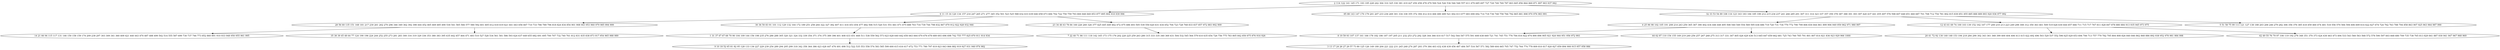 digraph true_tree {
	"0" -> "1"
	"1" -> "2"
	"0" -> "3"
	"2" -> "4"
	"1" -> "5"
	"5" -> "6"
	"0" -> "7"
	"7" -> "8"
	"7" -> "9"
	"8" -> "10"
	"1" -> "11"
	"2" -> "12"
	"10" -> "13"
	"9" -> "14"
	"8" -> "15"
	"9" -> "16"
	"6" -> "17"
	"7" -> "18"
	"11" -> "19"
	"0" [label="2 114 122 141 145 171 193 195 228 242 304 310 325 330 381 419 427 450 458 478 479 500 524 526 536 546 548 557 611 679 685 697 727 729 749 769 787 803 845 856 864 869 871 897 903 937 942"];
	"1" [label="6 11 15 16 120 134 157 216 247 265 271 277 345 352 501 523 525 588 632 633 639 646 658 673 684 702 722 750 759 793 800 848 849 853 877 895 904 918 939 996"];
	"2" [label="28 56 60 135 151 168 181 217 230 261 262 270 296 346 349 362 392 398 444 452 465 469 485 490 530 541 565 566 577 580 592 601 605 612 618 619 621 641 643 656 667 710 733 786 789 796 818 824 834 854 901 908 943 953 960 979 985 994 999"];
	"3" [label="85 88 143 147 170 179 201 207 233 236 269 301 334 338 355 372 394 412 414 466 480 489 521 602 613 677 683 690 692 714 718 736 748 758 766 792 865 881 898 970 976 983 991"];
	"4" [label="14 21 66 94 115 117 131 146 150 158 159 174 209 238 297 303 309 341 360 409 421 440 443 470 487 488 499 502 514 555 587 699 730 737 746 773 852 860 891 910 933 948 950 955 961 995"];
	"5" [label="30 36 50 83 91 101 112 129 132 164 172 189 251 258 264 322 327 382 407 411 416 453 454 477 482 506 515 520 531 551 661 671 675 688 703 716 739 744 798 832 867 879 912 922 928 932 946"];
	"6" [label="1 31 37 47 67 68 70 90 104 109 144 156 198 235 276 286 288 305 320 321 324 332 339 354 371 374 375 389 396 401 408 433 451 468 511 538 559 562 573 623 628 640 642 650 663 664 670 676 678 689 693 696 698 742 755 777 825 870 911 914 934"];
	"7" [label="32 33 53 54 89 108 116 123 163 183 184 185 199 212 215 234 237 241 266 285 291 307 311 314 323 337 357 359 378 387 388 391 393 397 420 437 441 455 497 576 598 607 648 651 660 687 701 708 712 754 781 802 815 839 851 855 885 888 889 893 920 936 977 992"];
	"8" [label="4 25 96 98 102 105 191 208 214 243 250 365 367 390 402 434 446 448 495 508 540 549 554 569 595 636 686 719 720 731 734 770 772 790 799 806 830 844 861 899 906 949 959 962 971 980 997"];
	"9" [label="12 43 61 69 74 100 103 139 152 162 167 177 200 210 213 223 249 298 308 312 350 363 461 509 519 626 630 644 657 666 711 715 717 767 811 828 847 878 880 884 913 935 945 973 975"];
	"10" [label="8 19 59 93 107 137 161 166 178 182 186 187 197 205 211 232 253 272 292 328 344 366 410 417 517 542 544 547 575 591 608 638 669 721 741 745 751 776 784 816 822 874 890 896 905 921 924 944 951 956 972 993"];
	"11" [label="23 34 46 63 78 84 160 226 260 326 377 425 445 449 462 472 475 486 493 505 539 550 620 631 634 652 704 723 728 768 833 837 857 872 883 902 909"];
	"12" [label="35 38 39 45 48 64 77 124 190 196 224 244 252 255 273 281 283 300 316 319 329 336 353 380 383 395 435 442 457 464 471 483 510 527 528 534 561 581 586 593 624 637 649 655 682 691 695 700 707 732 740 761 812 831 835 838 873 917 954 965 988 989"];
	"13" [label="3 13 17 24 26 27 29 57 73 80 125 126 149 180 204 221 222 231 245 248 274 287 293 379 384 403 432 438 439 456 467 484 507 516 567 571 582 589 604 665 705 747 752 764 774 778 809 810 817 820 827 859 894 900 915 957 958 986"];
	"14" [label="20 41 72 92 130 140 148 153 194 218 284 290 302 343 361 368 399 400 404 406 413 415 422 492 496 503 529 537 552 596 625 629 653 694 706 713 757 779 782 795 804 808 826 840 846 862 868 886 892 938 952 978 981 984 998"];
	"15" [label="44 62 87 110 154 155 169 219 240 256 257 267 268 275 313 317 331 347 405 426 429 436 513 645 647 659 662 681 725 743 760 785 791 801 807 814 821 836 923 929 966 1000"];
	"16" [label="42 49 55 76 79 97 106 119 192 278 348 351 370 373 424 430 463 473 494 533 543 560 563 568 572 578 590 597 603 668 680 709 735 738 765 813 829 841 887 930 941 947 967 968 969"];
	"17" [label="9 10 18 52 65 81 82 95 128 133 136 227 229 239 254 289 294 295 299 318 342 358 364 386 423 428 447 476 491 498 512 522 535 553 558 574 583 585 599 600 615 616 617 672 753 771 780 797 819 823 843 866 882 919 927 931 940 974 982"];
	"18" [label="5 51 58 75 99 113 121 127 138 188 203 206 246 279 282 306 356 376 385 418 459 460 474 481 518 556 570 584 594 606 609 614 622 627 674 724 762 763 788 794 858 863 907 925 963 964 987 990"];
	"19" [label="7 22 40 71 86 111 118 142 165 173 175 176 202 220 225 259 263 280 315 333 335 340 369 431 504 532 545 564 579 610 635 654 726 756 775 783 805 842 850 875 876 916 926"];
}

